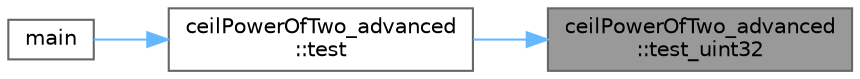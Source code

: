 digraph "ceilPowerOfTwo_advanced::test_uint32"
{
 // LATEX_PDF_SIZE
  bgcolor="transparent";
  edge [fontname=Helvetica,fontsize=10,labelfontname=Helvetica,labelfontsize=10];
  node [fontname=Helvetica,fontsize=10,shape=box,height=0.2,width=0.4];
  rankdir="RL";
  Node1 [id="Node000001",label="ceilPowerOfTwo_advanced\l::test_uint32",height=0.2,width=0.4,color="gray40", fillcolor="grey60", style="filled", fontcolor="black",tooltip=" "];
  Node1 -> Node2 [id="edge5_Node000001_Node000002",dir="back",color="steelblue1",style="solid",tooltip=" "];
  Node2 [id="Node000002",label="ceilPowerOfTwo_advanced\l::test",height=0.2,width=0.4,color="grey40", fillcolor="white", style="filled",URL="$namespaceceil_power_of_two__advanced.html#acbad935c8c2a322dd555652029414ca0",tooltip=" "];
  Node2 -> Node3 [id="edge6_Node000002_Node000003",dir="back",color="steelblue1",style="solid",tooltip=" "];
  Node3 [id="Node000003",label="main",height=0.2,width=0.4,color="grey40", fillcolor="white", style="filled",URL="$_classes_2lib_2glm_2test_2gtc_2gtc__round_8cpp.html#ae66f6b31b5ad750f1fe042a706a4e3d4",tooltip=" "];
}
